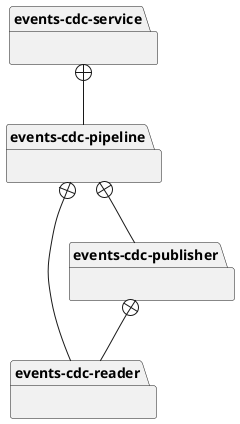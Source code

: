 @startuml

package "events-cdc-service" {
}

package "events-cdc-reader" {
}

package "events-cdc-pipeline" {
}

package "events-cdc-publisher" {
}

"events-cdc-service" +-- "events-cdc-pipeline"
"events-cdc-pipeline" +-- "events-cdc-reader"
"events-cdc-pipeline" +-- "events-cdc-publisher"

"events-cdc-publisher" +-- "events-cdc-reader"

@enduml
